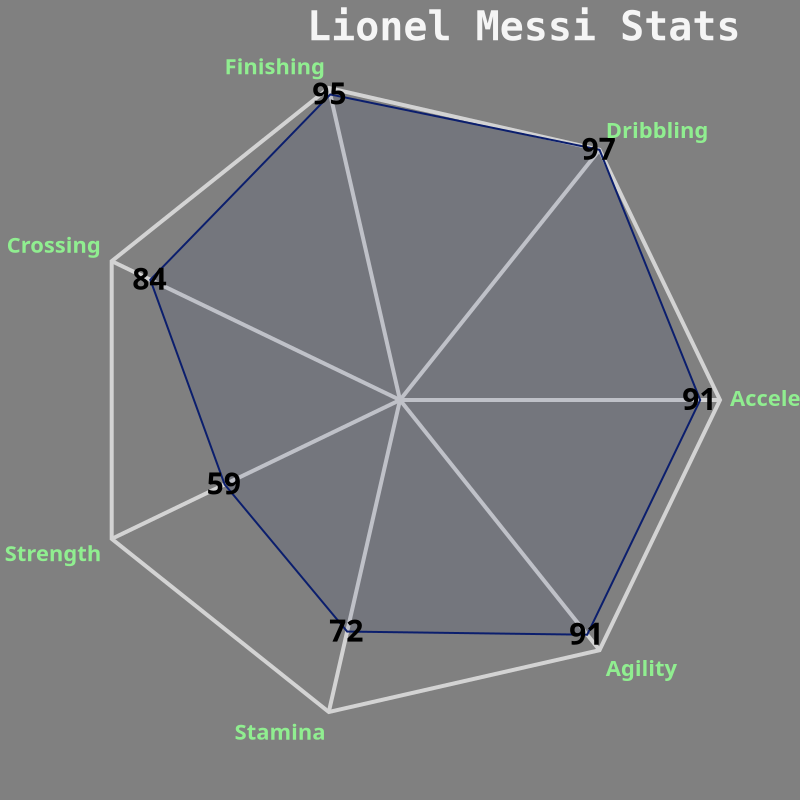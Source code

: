 {
    "$schema": "https://vega.github.io/schema/vega/v5.json",
    "description": "A radar chart example, showing multiple dimensions in a radial layout.",
    "width": 400,
    "height": 400,
    "padding": 40,
    "background":"grey",
    "title":"Lionel Messi Stats",
    "autosize": {
        "type": "none",
        "contains": "padding"
    },
    "signals": [
        {
            "name": "radius",
            "update": "width / 2"
        }
    ],
    "data": [
        {
            "name": "table",
            "values": [
                {
                    "key": "Crossing",
                    "value": 84,
                    "category": "Lionel Messi"
                },
                {
                    "key": "Finishing",
                    "value": 95,
                    "category": "Lionel Messi"
                },
                {
                    "key": "Dribbling",
                    "value": 97,
                    "category": "Lionel Messi"
                },
                {
                    "key": "Acceleration",
                    "value": 91,
                    "category": "Lionel Messi"
                },
                {
                    "key": "Agility",
                    "value": 91,
                    "category": "Lionel Messi"
                },
                {
                    "key": "Stamina",
                    "value": 72,
                    "category": "Lionel Messi"
                },
                {
                    "key": "Strength",
                    "value": 59,
                    "category": "Lionel Messi"
                }
            ]
        },
        {
            "name": "keys",
            "source": "table",
            "transform": [
                {
                    "type": "aggregate",
                    "groupby": [
                        "key"
                    ]
                }
            ]
        }
    ],
    "scales": [
        {
            "name": "angular",
            "type": "point",
            "range": {
                "signal": "[-PI, PI]"
            },
            "padding": 0.5,
            "domain": {
                "data": "table",
                "field": "key"
            }
        },
        {
            "name": "radial",
            "type": "linear",
            "range": {
                "signal": "[0, radius]"
            },
            "zero": true,
            "nice": false,
            "domain": {
                "data": "table",
                "field": "value"
            },
            "domainMin": 0
        },
        {
            "name": "color",
            "type": "ordinal",
            "domain": {
                "data": "table",
                "field": "category"
            },
            "range": ["#0b1e6d"]
        }
    ],
    "encode": {
        "enter": {
            "x": {
                "signal": "radius"
            },
            "y": {
                "signal": "radius"
            }
        }
    },
    "marks": [
        {
            "type": "group",
            "name": "categories",
            "zindex": 1,
            "from": {
                "facet": {
                    "data": "table",
                    "name": "facet",
                    "groupby": [
                        "category"
                    ]
                }
            },
            "marks": [
                {
                    "type": "line",
                    "name": "category-line",
                    "from": {
                        "data": "facet"
                    },
                    "encode": {
                        "enter": {
                            "interpolate": {
                                "value": "linear-closed"
                            },
                            "x": {
                                "signal": "scale('radial', datum.value) * cos(scale('angular', datum.key))"
                            },
                            "y": {
                                "signal": "scale('radial', datum.value) * sin(scale('angular', datum.key))"
                            },
                            "stroke": {
                                "scale": "color",
                                "field": "category"
                            },
                            "strokeWidth": {
                                "value": 1
                            },
                            "fill": {
                                "scale": "color",
                                "field": "category"
                            },
                            "fillOpacity": {
                                "value": 0.1
                            }
                        }
                    }
                },
                {
                    "type": "text",
                    "name": "value-text",
                    "from": {
                        "data": "category-line"
                    },
                    "encode": {
                        "enter": {
                            "x": {
                                "signal": "datum.x"
                            },
                            "y": {
                                "signal": "datum.y"
                            },
                            "text": {
                                "signal": "datum.datum.value"
                            },
                            "align": {
                                "value": "center"
                            },
                            "baseline": {
                                "value": "middle"
                            },
                            "fill": {
                                "value": "black"
                            },
                            "fontSize":{"value": 15},
                            "fontWeight":{"value": "600"}
                        }
                    }
                }
            ]
        },
        {
            "type": "rule",
            "name": "radial-grid",
            "from": {
                "data": "keys"
            },
            "zindex": 0,
            "encode": {
                "enter": {
                    "x": {
                        "value": 0
                    },
                    "y": {
                        "value": 0
                    },
                    "x2": {
                        "signal": "radius * cos(scale('angular', datum.key))"
                    },
                    "y2": {
                        "signal": "radius * sin(scale('angular', datum.key))"
                    },
                    "stroke": {
                        "value": "lightgray"
                    },
                    "strokeWidth": {
                        "value": 2
                    }
                }
            }
        },
        {
            "type": "text",
            "name": "key-label",
            "from": {
                "data": "keys"
            },
            "zindex": 1,
            "encode": {
                "enter": {
                    "x": {
                        "signal": "(radius + 5) * cos(scale('angular', datum.key))"
                    },
                    "y": {
                        "signal": "(radius + 5) * sin(scale('angular', datum.key))"
                    },
                    "text": {
                        "field": "key"
                    },
                    "align": [
                        {
                            "test": "abs(scale('angular', datum.key)) > PI / 2",
                            "value": "right"
                        },
                        {
                            "value": "left"
                        }
                    ],
                    "baseline": [
                        {
                            "test": "scale('angular', datum.key) > 0",
                            "value": "top"
                        },
                        {
                            "test": "scale('angular', datum.key) == 0",
                            "value": "middle"
                        },
                        {
                            "value": "bottom"
                        }
                    ],
                    "fill": {
                        "value": "lightgreen"
                    },
                    "fontWeight": {
                        "value": "bold"
                    }
                }
            }
        },
        {
            "type": "line",
            "name": "outer-line",
            "from": {
                "data": "radial-grid"
            },
            "encode": {
                "enter": {
                    "interpolate": {
                        "value": "linear-closed"
                    },
                    "x": {
                        "field": "x2"
                    },
                    "y": {
                        "field": "y2"
                    },
                    "stroke": {
                        "value": "lightgray"
                    },
                    "strokeWidth": {
                        "value": 2
                    }
                }
            }
        }
    ],
    "config": {"text": {"fontWeight": "bold", "color": "black"},
    "title":{
      "font": "monospace",
      "fontSize": 20,
      "color":"whitesmoke"
  },
  "axis": {"labelColor":"white","titleColor":"lightgreen"}}
}